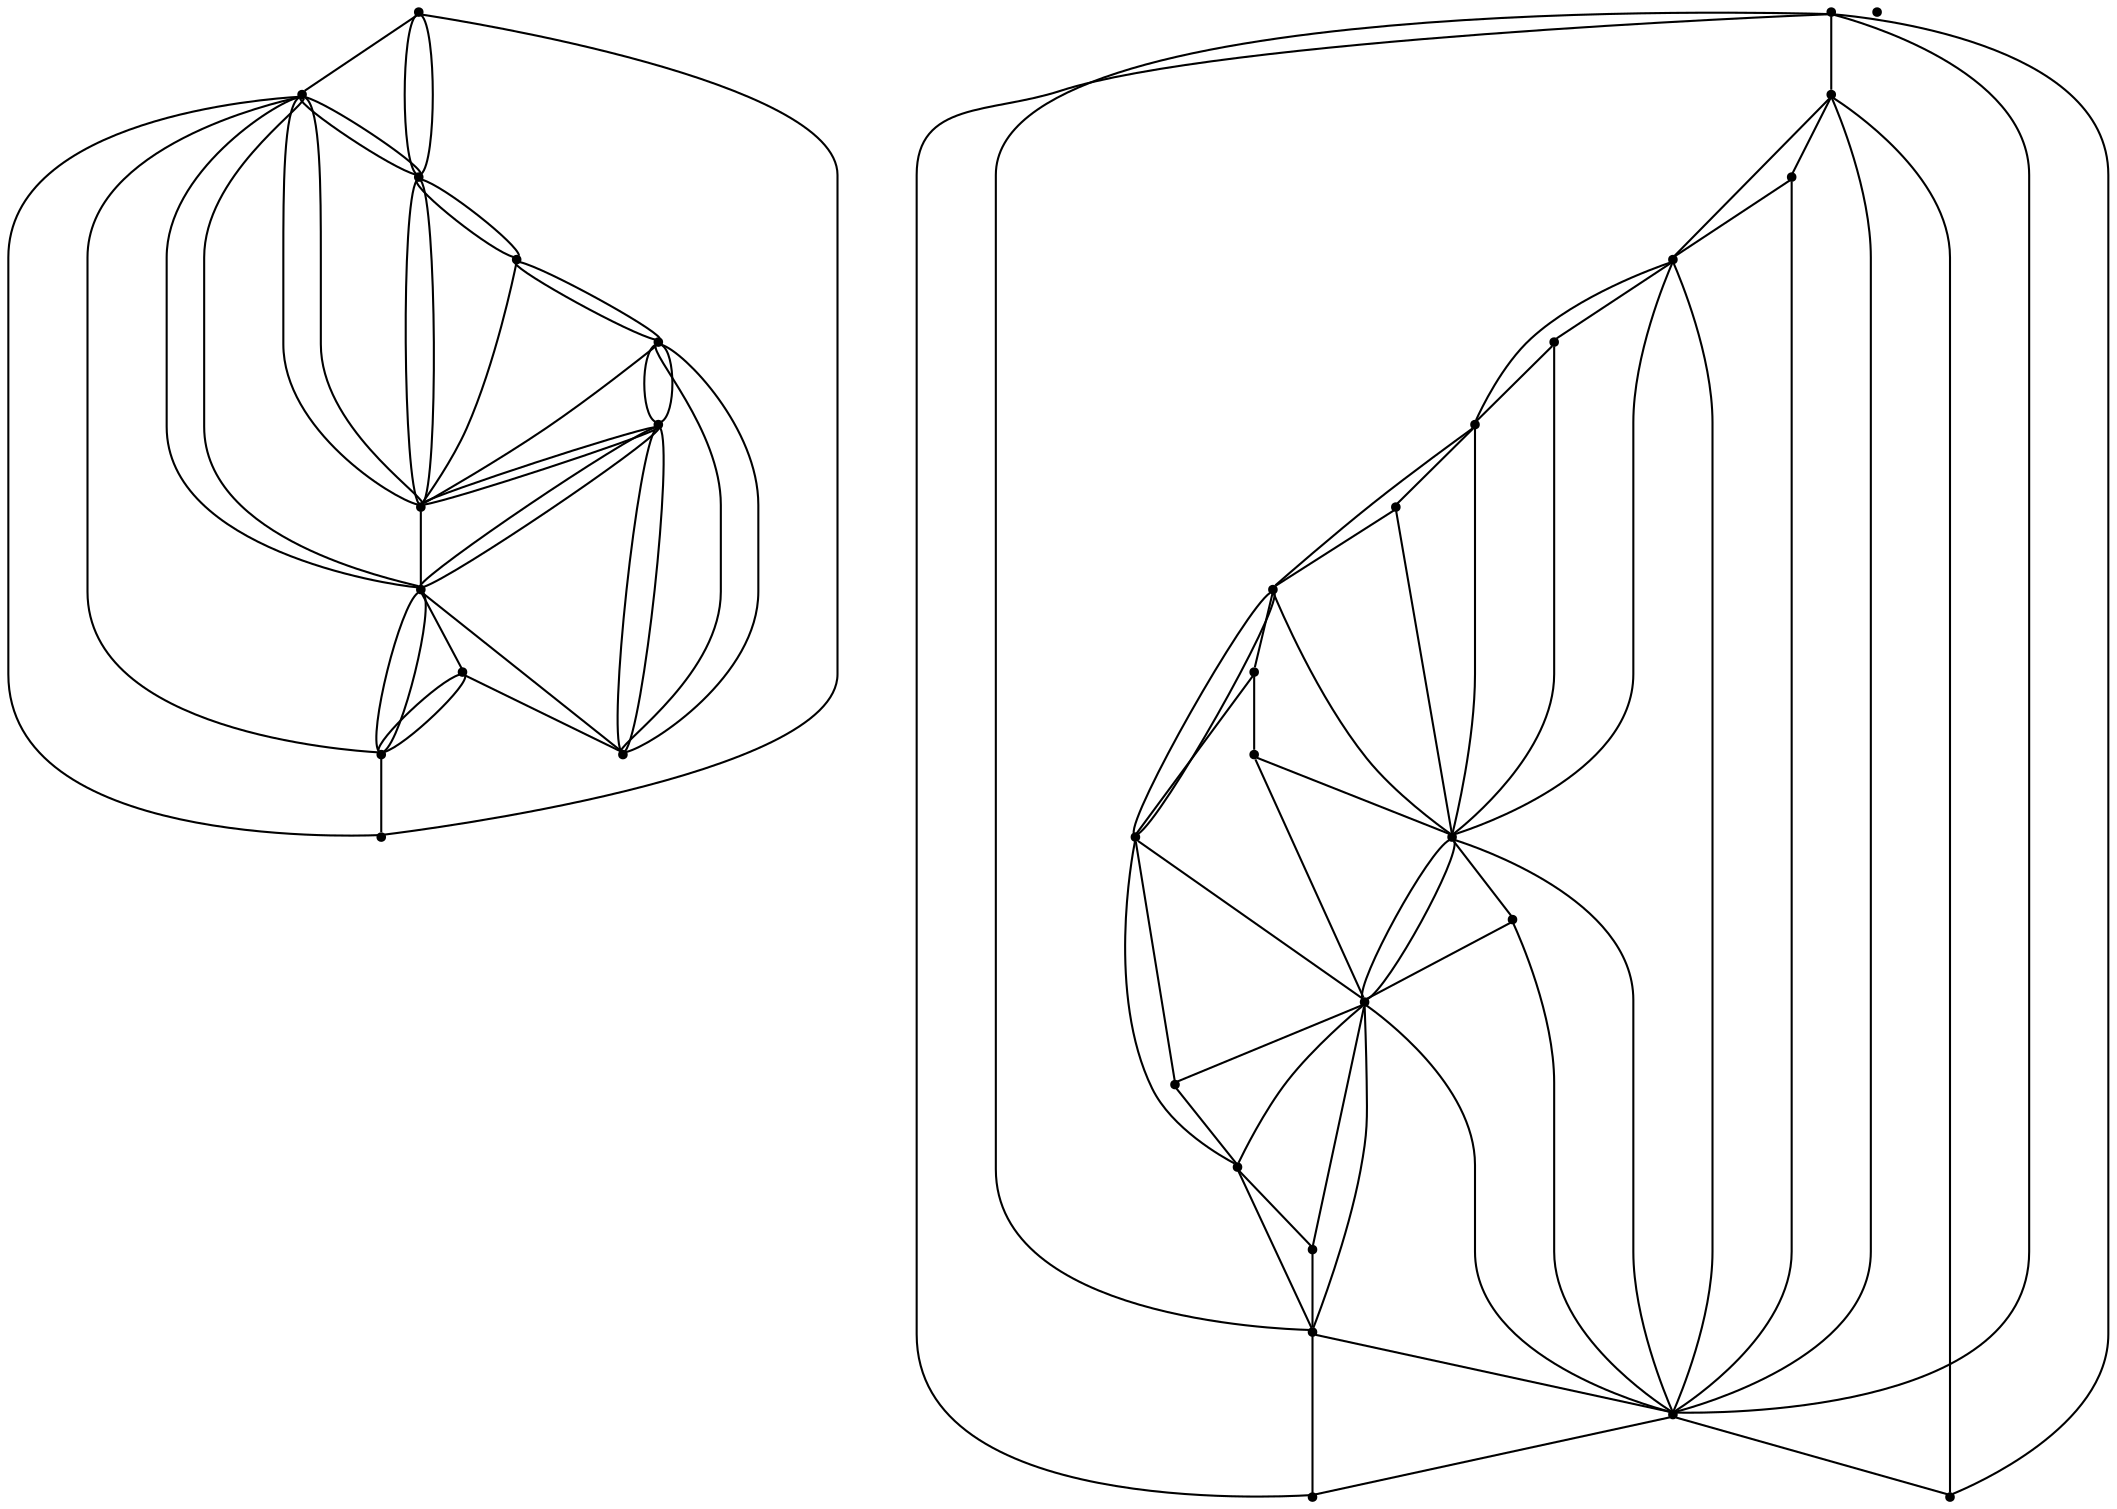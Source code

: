 graph {
  node [shape=point,comment="{\"directed\":false,\"doi\":\"10.1007/978-3-030-35802-0_2\",\"figure\":\"? (1)\"}"]

  v0 [pos="1468.990247807988,407.4666981760893"]
  v1 [pos="1425.681257517047,312.81220628209303"]
  v2 [pos="1408.026378462148,486.87010832432827"]
  v3 [pos="1410.4372061423287,379.56622290888606"]
  v4 [pos="1301.340592727402,541.4084865564288"]
  v5 [pos="1287.7238325499907,261.4702435076159"]
  v6 [pos="1263.0929225431255,493.4580420110342"]
  v7 [pos="1190.6563036993944,374.5626388200525"]
  v8 [pos="1157.9344670130654,531.1235755227733"]
  v9 [pos="1146.5472439369782,303.1722885098887"]
  v10 [pos="1080.1345466670223,423.6357628633174"]
  v11 [pos="1143.2841406943926,478.8491954129132"]
  v12 [pos="729.084894149421,407.4666981760893"]
  v13 [pos="685.7782248357258,312.81220628209303"]
  v14 [pos="668.1193715047207,486.87010832432827"]
  v15 [pos="670.5326791331916,379.56622290888606"]
  v16 [pos="561.4367333966509,541.4084865564288"]
  v17 [pos="547.8168255925634,261.4702435076159"]
  v18 [pos="523.1873145308876,493.4580420110342"]
  v19 [pos="450.75075927557407,374.5626388200525"]
  v20 [pos="418.0294948850046,531.1235755227733"]
  v21 [pos="406.640205185342,303.1722885098887"]
  v22 [pos="340.22960633317024,423.6357628633174"]
  v23 [pos="1247.388363847439,149.3597049194026"]
  v24 [pos="617.5983895408409,263.8827585077473"]
  v25 [pos="753.9534499703277,361.7471861809777"]
  v26 [pos="704.2174034345107,453.18570147009393"]
  v27 [pos="632.0256476902297,520.553752126902"]
  v28 [pos="478.03030969625786,259.0612894152338"]
  v29 [pos="490.84903523156044,562.2598667380311"]
  v30 [pos="566.2527134907325,401.84046393224025"]
  v31 [pos="335.249234282235,347.2865941617394"]
  v32 [pos="428.25571268221154,469.8087818953541"]
  v33 [pos="345.20497874476393,499.98823812209116"]

  v0 -- v1 [id="-1",pos="1468.990247807988,407.4666981760893 1617.5993050352024,479.0892705416164 1451.0561520109775,225.76870958869608 1425.681257517047,312.81220628209303"]
  v2 -- v0 [id="-2",pos="1408.026378462148,486.87010832432827 1454.965059223703,535.7017901046648 1521.2923572486907,450.2933859445673 1468.990247807988,407.4666981760893"]
  v2 -- v3 [id="-3",pos="1408.026378462148,486.87010832432827 1385.941485111489,461.720052767607 1386.7416817597996,425.9522923233145 1410.4372061423287,379.56622290888606"]
  v4 -- v2 [id="-4",pos="1301.340592727402,541.4084865564288 1371.0807447186537,601.9490132535705 1449.0473938959008,532.751355477659 1408.026378462148,486.87010832432827"]
  v5 -- v1 [id="-5",pos="1287.7238325499907,261.4702435076159 1239.180688833082,199.50230945257817 1445.4219638492725,220.78045012071198 1425.681257517047,312.81220628209303"]
  v6 -- v2 [id="-6",pos="1263.0929225431255,493.4580420110342 1337.6254792225973,463.91621082815107 1385.941485111489,461.720052767607 1408.026378462148,486.87010832432827"]
  v6 -- v3 [id="-7",pos="1263.0929225431255,493.4580420110342 1337.6254792225973,463.91621082815107 1386.7416817597996,425.9522923233145 1410.4372061423287,379.56622290888606"]
  v7 -- v3 [id="-8",pos="1190.6563036993944,374.5626388200525 1258.646248081929,346.29058918797665 1331.90379339814,347.957475540466 1410.4372061423287,379.56622290888606"]
  v7 -- v5 [id="-9",pos="1190.6563036993944,374.5626388200525 1269.0854314385583,338.2477385413206 1301.4406173084408,300.5505065918491 1287.7238325499907,261.4702435076159"]
  v8 -- v4 [id="-10",pos="1157.9344670130654,531.1235755227733 1050.8923317855406,586.9092968177878 1370.5974727441496,614.2633158176641 1301.340592727402,541.4084865564288"]
  v9 -- v5 [id="-11",pos="1146.5472439369782,303.1722885098887 1116.102762842082,252.15172945360257 1240.172540972334,198.95640957708713 1287.7238325499907,261.4702435076159"]
  v9 -- v10 [id="-12",pos="1146.5472439369782,303.1722885098887 1069.0744224115729,191.3053541643086 966.7373213863511,474.68449124340583 1080.1345466670223,423.6357628633174"]
  v11 -- v7 [id="-13",pos="1143.2841406943926,478.8491954129132 1116.236044165577,435.2411745378429 1132.030135353382,400.4777172541217 1190.6563036993944,374.5626388200525"]
  v11 -- v6 [id="-14",pos="1143.2841406943926,478.8491954129132 1164.747902380978,509.5062583915213 1204.6834635246278,514.3736377589453 1263.0929225431255,493.4580420110342"]
  v11 -- v8 [id="-15",pos="1143.2841406943926,478.8491954129132 1161.68484830047,506.8016853683112 1166.702355987341,524.4709414140159 1157.9344670130654,531.1235755227733"]
  v10 -- v8 [id="-16",pos="1080.1345466670223,423.6357628633174 1001.2052960226642,446.86369128709254 1080.9596063866525,574.9783800223959 1157.9344670130654,531.1235755227733"]
  v10 -- v11 [id="-17",pos="1080.1345466670223,423.6357628633174 1095.186751785546,416.834301886932 1116.1068325008148,434.99528114022803 1143.2841406943926,478.8491954129132"]
  v12 -- v13 [id="-18",pos="729.084894149421,407.4666981760893 877.694014965053,479.0892705416164 711.1507983524106,225.76870958869608 685.7782248357258,312.81220628209303"]
  v14 -- v12 [id="-19",pos="668.1193715047207,486.87010832432827 715.0597691535537,535.7017901046648 781.391136837274,450.2933859445673 729.084894149421,407.4666981760893"]
  v14 -- v15 [id="-20",pos="668.1193715047207,486.87010832432827 646.0361950413397,461.7244403146552 646.8363281012324,425.95667987036273 670.5326791331916,379.56622290888606"]
  v16 -- v14 [id="-21",pos="561.4367333966509,541.4084865564288 631.175518236922,601.9490132535705 709.1421038257515,532.751355477659 668.1193715047207,486.87010832432827"]
  v17 -- v13 [id="-22",pos="547.8168255925634,261.4702435076159 499.2712019273646,199.50230945257817 705.5207434378559,220.78045012071198 685.7782248357258,312.81220628209303"]
  v18 -- v15 [id="-23",pos="523.1873145308876,493.4580420110342 597.724385988016,463.9205983751993 646.8363916896502,425.95667987036273 670.5326791331916,379.56622290888606"]
  v18 -- v14 [id="-24",pos="523.1873145308876,493.4580420110342 597.7243223995983,463.9205983751993 646.0361950413397,461.7244403146552 668.1193715047207,486.87010832432827"]
  v19 -- v15 [id="-25",pos="450.75075927557407,374.5626388200525 518.7409580117794,346.2949767350249 591.998439739573,347.96186308751425 670.5326791331916,379.56622290888606"]
  v19 -- v17 [id="-26",pos="450.75075927557407,374.5626388200525 529.1759445328407,338.2521260883688 561.5352636498737,300.55489413889734 547.8168255925634,261.4702435076159"]
  v20 -- v16 [id="-27",pos="418.0294948850046,531.1235755227733 310.9870417153912,586.9092968177878 630.6921826740003,614.2633158176641 561.4367333966509,541.4084865564288"]
  v21 -- v17 [id="-28",pos="406.640205185342,303.1722885098887 376.19744097772383,252.15172945360257 500.2713841493349,198.95640957708713 547.8168255925634,261.4702435076159"]
  v21 -- v22 [id="-29",pos="406.640205185342,303.1722885098887 329.16913234142345,191.3053541643086 226.8319836248885,474.68449124340583 340.22960633317024,423.6357628633174"]
  v19 -- v18 [id="-30",pos="450.75075927557407,374.5626388200525 392.12497246006814,400.48210480116995 376.33078588963633,435.2455620848911 403.3809172478183,478.85196147518275 424.8468409406057,509.51064593856955 464.7782052486873,514.3780253059934 523.1873145308876,493.4580420110342"]
  v20 -- v22 [id="-31",pos="418.0294948850046,531.1235755227733 426.7929326700412,524.4753289610641 421.7796536129473,506.8060729153594 402.9974790890999,478.11017987966267 376.20154243066537,434.9996686872762 355.28155709802326,416.83868943398016 340.22960633317024,423.6357628633174"]
  v22 -- v20 [id="-32",pos="340.22960633317024,423.6357628633174 261.2958091169468,446.86369128709254 341.05434811071206,574.9783800223959 418.0294948850046,531.1235755227733"]
  v0 -- v3 [id="-44",pos="1468.990247807988,407.4666981760893 1410.4372061423287,379.56622290888606 1410.4372061423287,379.56622290888606 1410.4372061423287,379.56622290888606"]
  v31 -- v19 [id="-57",pos="335.249234282235,347.2865941617394 450.75075927557407,374.5626388200525 450.75075927557407,374.5626388200525 450.75075927557407,374.5626388200525"]
  v19 -- v30 [id="-58",pos="450.75075927557407,374.5626388200525 566.2527134907325,401.84046393224025 566.2527134907325,401.84046393224025 566.2527134907325,401.84046393224025"]
  v31 -- v22 [id="-59",pos="335.249234282235,347.2865941617394 340.22960633317024,423.6357628633174 340.22960633317024,423.6357628633174 340.22960633317024,423.6357628633174"]
  v22 -- v33 [id="-60",pos="340.22960633317024,423.6357628633174 345.20497874476393,499.98823812209116 345.20497874476393,499.98823812209116 345.20497874476393,499.98823812209116"]
  v22 -- v19 [id="-72",pos="340.22960633317024,423.6357628633174 450.75075927557407,374.5626388200525 450.75075927557407,374.5626388200525 450.75075927557407,374.5626388200525"]
  v33 -- v32 [id="-80",pos="345.20497874476393,499.98823812209116 428.25571268221154,469.8087818953541 428.25571268221154,469.8087818953541 428.25571268221154,469.8087818953541"]
  v33 -- v20 [id="-81",pos="345.20497874476393,499.98823812209116 418.0294948850046,531.1235755227733 418.0294948850046,531.1235755227733 418.0294948850046,531.1235755227733"]
  v20 -- v29 [id="-82",pos="418.0294948850046,531.1235755227733 490.84903523156044,562.2598667380311 490.84903523156044,562.2598667380311 490.84903523156044,562.2598667380311"]
  v3 -- v6 [id="-125",pos="1410.4372061423287,379.56622290888606 1263.0929225431255,493.4580420110342 1263.0929225431255,493.4580420110342 1263.0929225431255,493.4580420110342"]
  v3 -- v2 [id="-126",pos="1410.4372061423287,379.56622290888606 1408.026378462148,486.87010832432827 1408.026378462148,486.87010832432827 1408.026378462148,486.87010832432827"]
  v3 -- v1 [id="-127",pos="1410.4372061423287,379.56622290888606 1425.681257517047,312.81220628209303 1425.681257517047,312.81220628209303 1425.681257517047,312.81220628209303"]
  v2 -- v4 [id="-130",pos="1408.026378462148,486.87010832432827 1301.340592727402,541.4084865564288 1301.340592727402,541.4084865564288 1301.340592727402,541.4084865564288"]
  v2 -- v0 [id="-131",pos="1408.026378462148,486.87010832432827 1468.990247807988,407.4666981760893 1468.990247807988,407.4666981760893 1468.990247807988,407.4666981760893"]
  v20 -- v18 [id="-175",pos="418.0294948850046,531.1235755227733 523.1873145308876,493.4580420110342 523.1873145308876,493.4580420110342 523.1873145308876,493.4580420110342"]
  v32 -- v19 [id="-180",pos="428.25571268221154,469.8087818953541 450.75075927557407,374.5626388200525 450.75075927557407,374.5626388200525 450.75075927557407,374.5626388200525"]
  v19 -- v28 [id="-181",pos="450.75075927557407,374.5626388200525 478.03030969625786,259.0612894152338 478.03030969625786,259.0612894152338 478.03030969625786,259.0612894152338"]
  v32 -- v18 [id="-182",pos="428.25571268221154,469.8087818953541 523.1873145308876,493.4580420110342 523.1873145308876,493.4580420110342 523.1873145308876,493.4580420110342"]
  v18 -- v27 [id="-183",pos="523.1873145308876,493.4580420110342 632.0256476902297,520.553752126902 632.0256476902297,520.553752126902 632.0256476902297,520.553752126902"]
  v19 -- v21 [id="-228",pos="450.75075927557407,374.5626388200525 406.640205185342,303.1722885098887 406.640205185342,303.1722885098887 406.640205185342,303.1722885098887"]
  v19 -- v18 [id="-229",pos="450.75075927557407,374.5626388200525 523.1873145308876,493.4580420110342 523.1873145308876,493.4580420110342 523.1873145308876,493.4580420110342"]
  v28 -- v21 [id="-246",pos="478.03030969625786,259.0612894152338 406.640205185342,303.1722885098887 406.640205185342,303.1722885098887 406.640205185342,303.1722885098887"]
  v21 -- v31 [id="-247",pos="406.640205185342,303.1722885098887 335.249234282235,347.2865941617394 335.249234282235,347.2865941617394 335.249234282235,347.2865941617394"]
  v29 -- v16 [id="-265",pos="490.84903523156044,562.2598667380311 561.4367333966509,541.4084865564288 561.4367333966509,541.4084865564288 561.4367333966509,541.4084865564288"]
  v16 -- v27 [id="-266",pos="561.4367333966509,541.4084865564288 632.0256476902297,520.553752126902 632.0256476902297,520.553752126902 632.0256476902297,520.553752126902"]
  v4 -- v6 [id="-304",pos="1301.340592727402,541.4084865564288 1263.0929225431255,493.4580420110342 1263.0929225431255,493.4580420110342 1263.0929225431255,493.4580420110342"]
  v4 -- v8 [id="-305",pos="1301.340592727402,541.4084865564288 1157.9344670130654,531.1235755227733 1157.9344670130654,531.1235755227733 1157.9344670130654,531.1235755227733"]
  v18 -- v16 [id="-316",pos="523.1873145308876,493.4580420110342 561.4367333966509,541.4084865564288 561.4367333966509,541.4084865564288 561.4367333966509,541.4084865564288"]
  v5 -- v7 [id="-325",pos="1287.7238325499907,261.4702435076159 1190.6563036993944,374.5626388200525 1190.6563036993944,374.5626388200525 1190.6563036993944,374.5626388200525"]
  v5 -- v3 [id="-326",pos="1287.7238325499907,261.4702435076159 1410.4372061423287,379.56622290888606 1410.4372061423287,379.56622290888606 1410.4372061423287,379.56622290888606"]
  v17 -- v15 [id="-339",pos="547.8168255925634,261.4702435076159 670.5326791331916,379.56622290888606 670.5326791331916,379.56622290888606 670.5326791331916,379.56622290888606"]
  v30 -- v15 [id="-355",pos="566.2527134907325,401.84046393224025 670.5326791331916,379.56622290888606 670.5326791331916,379.56622290888606 670.5326791331916,379.56622290888606"]
  v15 -- v25 [id="-356",pos="670.5326791331916,379.56622290888606 753.9534499703277,361.7471861809777 753.9534499703277,361.7471861809777 753.9534499703277,361.7471861809777"]
  v30 -- v18 [id="-357",pos="566.2527134907325,401.84046393224025 523.1873145308876,493.4580420110342 523.1873145308876,493.4580420110342 523.1873145308876,493.4580420110342"]
  v18 -- v29 [id="-358",pos="523.1873145308876,493.4580420110342 490.84903523156044,562.2598667380311 490.84903523156044,562.2598667380311 490.84903523156044,562.2598667380311"]
  v6 -- v7 [id="-364",pos="1263.0929225431255,493.4580420110342 1190.6563036993944,374.5626388200525 1190.6563036993944,374.5626388200525 1190.6563036993944,374.5626388200525"]
  v6 -- v2 [id="-365",pos="1263.0929225431255,493.4580420110342 1408.026378462148,486.87010832432827 1408.026378462148,486.87010832432827 1408.026378462148,486.87010832432827"]
  v6 -- v11 [id="-367",pos="1263.0929225431255,493.4580420110342 1143.2841406943926,478.8491954129132 1143.2841406943926,478.8491954129132 1143.2841406943926,478.8491954129132"]
  v24 -- v17 [id="-431",pos="617.5983895408409,263.8827585077473 547.8168255925634,261.4702435076159 547.8168255925634,261.4702435076159 547.8168255925634,261.4702435076159"]
  v17 -- v28 [id="-432",pos="547.8168255925634,261.4702435076159 478.03030969625786,259.0612894152338 478.03030969625786,259.0612894152338 478.03030969625786,259.0612894152338"]
  v24 -- v15 [id="-433",pos="617.5983895408409,263.8827585077473 670.5326791331916,379.56622290888606 670.5326791331916,379.56622290888606 670.5326791331916,379.56622290888606"]
  v15 -- v26 [id="-434",pos="670.5326791331916,379.56622290888606 704.2174034345107,453.18570147009393 704.2174034345107,453.18570147009393 704.2174034345107,453.18570147009393"]
  v27 -- v14 [id="-443",pos="632.0256476902297,520.553752126902 668.1193715047207,486.87010832432827 668.1193715047207,486.87010832432827 668.1193715047207,486.87010832432827"]
  v14 -- v26 [id="-444",pos="668.1193715047207,486.87010832432827 704.2174034345107,453.18570147009393 704.2174034345107,453.18570147009393 704.2174034345107,453.18570147009393"]
  v7 -- v3 [id="-471",pos="1190.6563036993944,374.5626388200525 1410.4372061423287,379.56622290888606 1410.4372061423287,379.56622290888606 1410.4372061423287,379.56622290888606"]
  v7 -- v9 [id="-472",pos="1190.6563036993944,374.5626388200525 1146.5472439369782,303.1722885098887 1146.5472439369782,303.1722885098887 1146.5472439369782,303.1722885098887"]
  v15 -- v12 [id="-494",pos="670.5326791331916,379.56622290888606 729.084894149421,407.4666981760893 729.084894149421,407.4666981760893 729.084894149421,407.4666981760893"]
  v15 -- v13 [id="-495",pos="670.5326791331916,379.56622290888606 685.7782248357258,312.81220628209303 685.7782248357258,312.81220628209303 685.7782248357258,312.81220628209303"]
  v26 -- v12 [id="-517",pos="704.2174034345107,453.18570147009393 729.084894149421,407.4666981760893 729.084894149421,407.4666981760893 729.084894149421,407.4666981760893"]
  v12 -- v25 [id="-518",pos="729.084894149421,407.4666981760893 753.9534499703277,361.7471861809777 753.9534499703277,361.7471861809777 753.9534499703277,361.7471861809777"]
  v8 -- v6 [id="-520",pos="1157.9344670130654,531.1235755227733 1263.0929225431255,493.4580420110342 1263.0929225431255,493.4580420110342 1263.0929225431255,493.4580420110342"]
  v8 -- v11 [id="-522",pos="1157.9344670130654,531.1235755227733 1143.2841406943926,478.8491954129132 1143.2841406943926,478.8491954129132 1143.2841406943926,478.8491954129132"]
  v9 -- v5 [id="-541",pos="1146.5472439369782,303.1722885098887 1287.7238325499907,261.4702435076159 1287.7238325499907,261.4702435076159 1287.7238325499907,261.4702435076159"]
  v11 -- v10 [id="-542",pos="1143.2841406943926,478.8491954129132 1080.1345466670223,423.6357628633174 1080.1345466670223,423.6357628633174 1080.1345466670223,423.6357628633174"]
  v11 -- v7 [id="-543",pos="1143.2841406943926,478.8491954129132 1190.6563036993944,374.5626388200525 1190.6563036993944,374.5626388200525 1190.6563036993944,374.5626388200525"]
  v25 -- v13 [id="-552",pos="753.9534499703277,361.7471861809777 685.7782248357258,312.81220628209303 685.7782248357258,312.81220628209303 685.7782248357258,312.81220628209303"]
  v13 -- v24 [id="-553",pos="685.7782248357258,312.81220628209303 617.5983895408409,263.8827585077473 617.5983895408409,263.8827585077473 617.5983895408409,263.8827585077473"]
  v10 -- v7 [id="-609",pos="1080.1345466670223,423.6357628633174 1190.6563036993944,374.5626388200525 1190.6563036993944,374.5626388200525 1190.6563036993944,374.5626388200525"]
  v10 -- v8 [id="-610",pos="1080.1345466670223,423.6357628633174 1157.9344670130654,531.1235755227733 1157.9344670130654,531.1235755227733 1157.9344670130654,531.1235755227733"]
}
